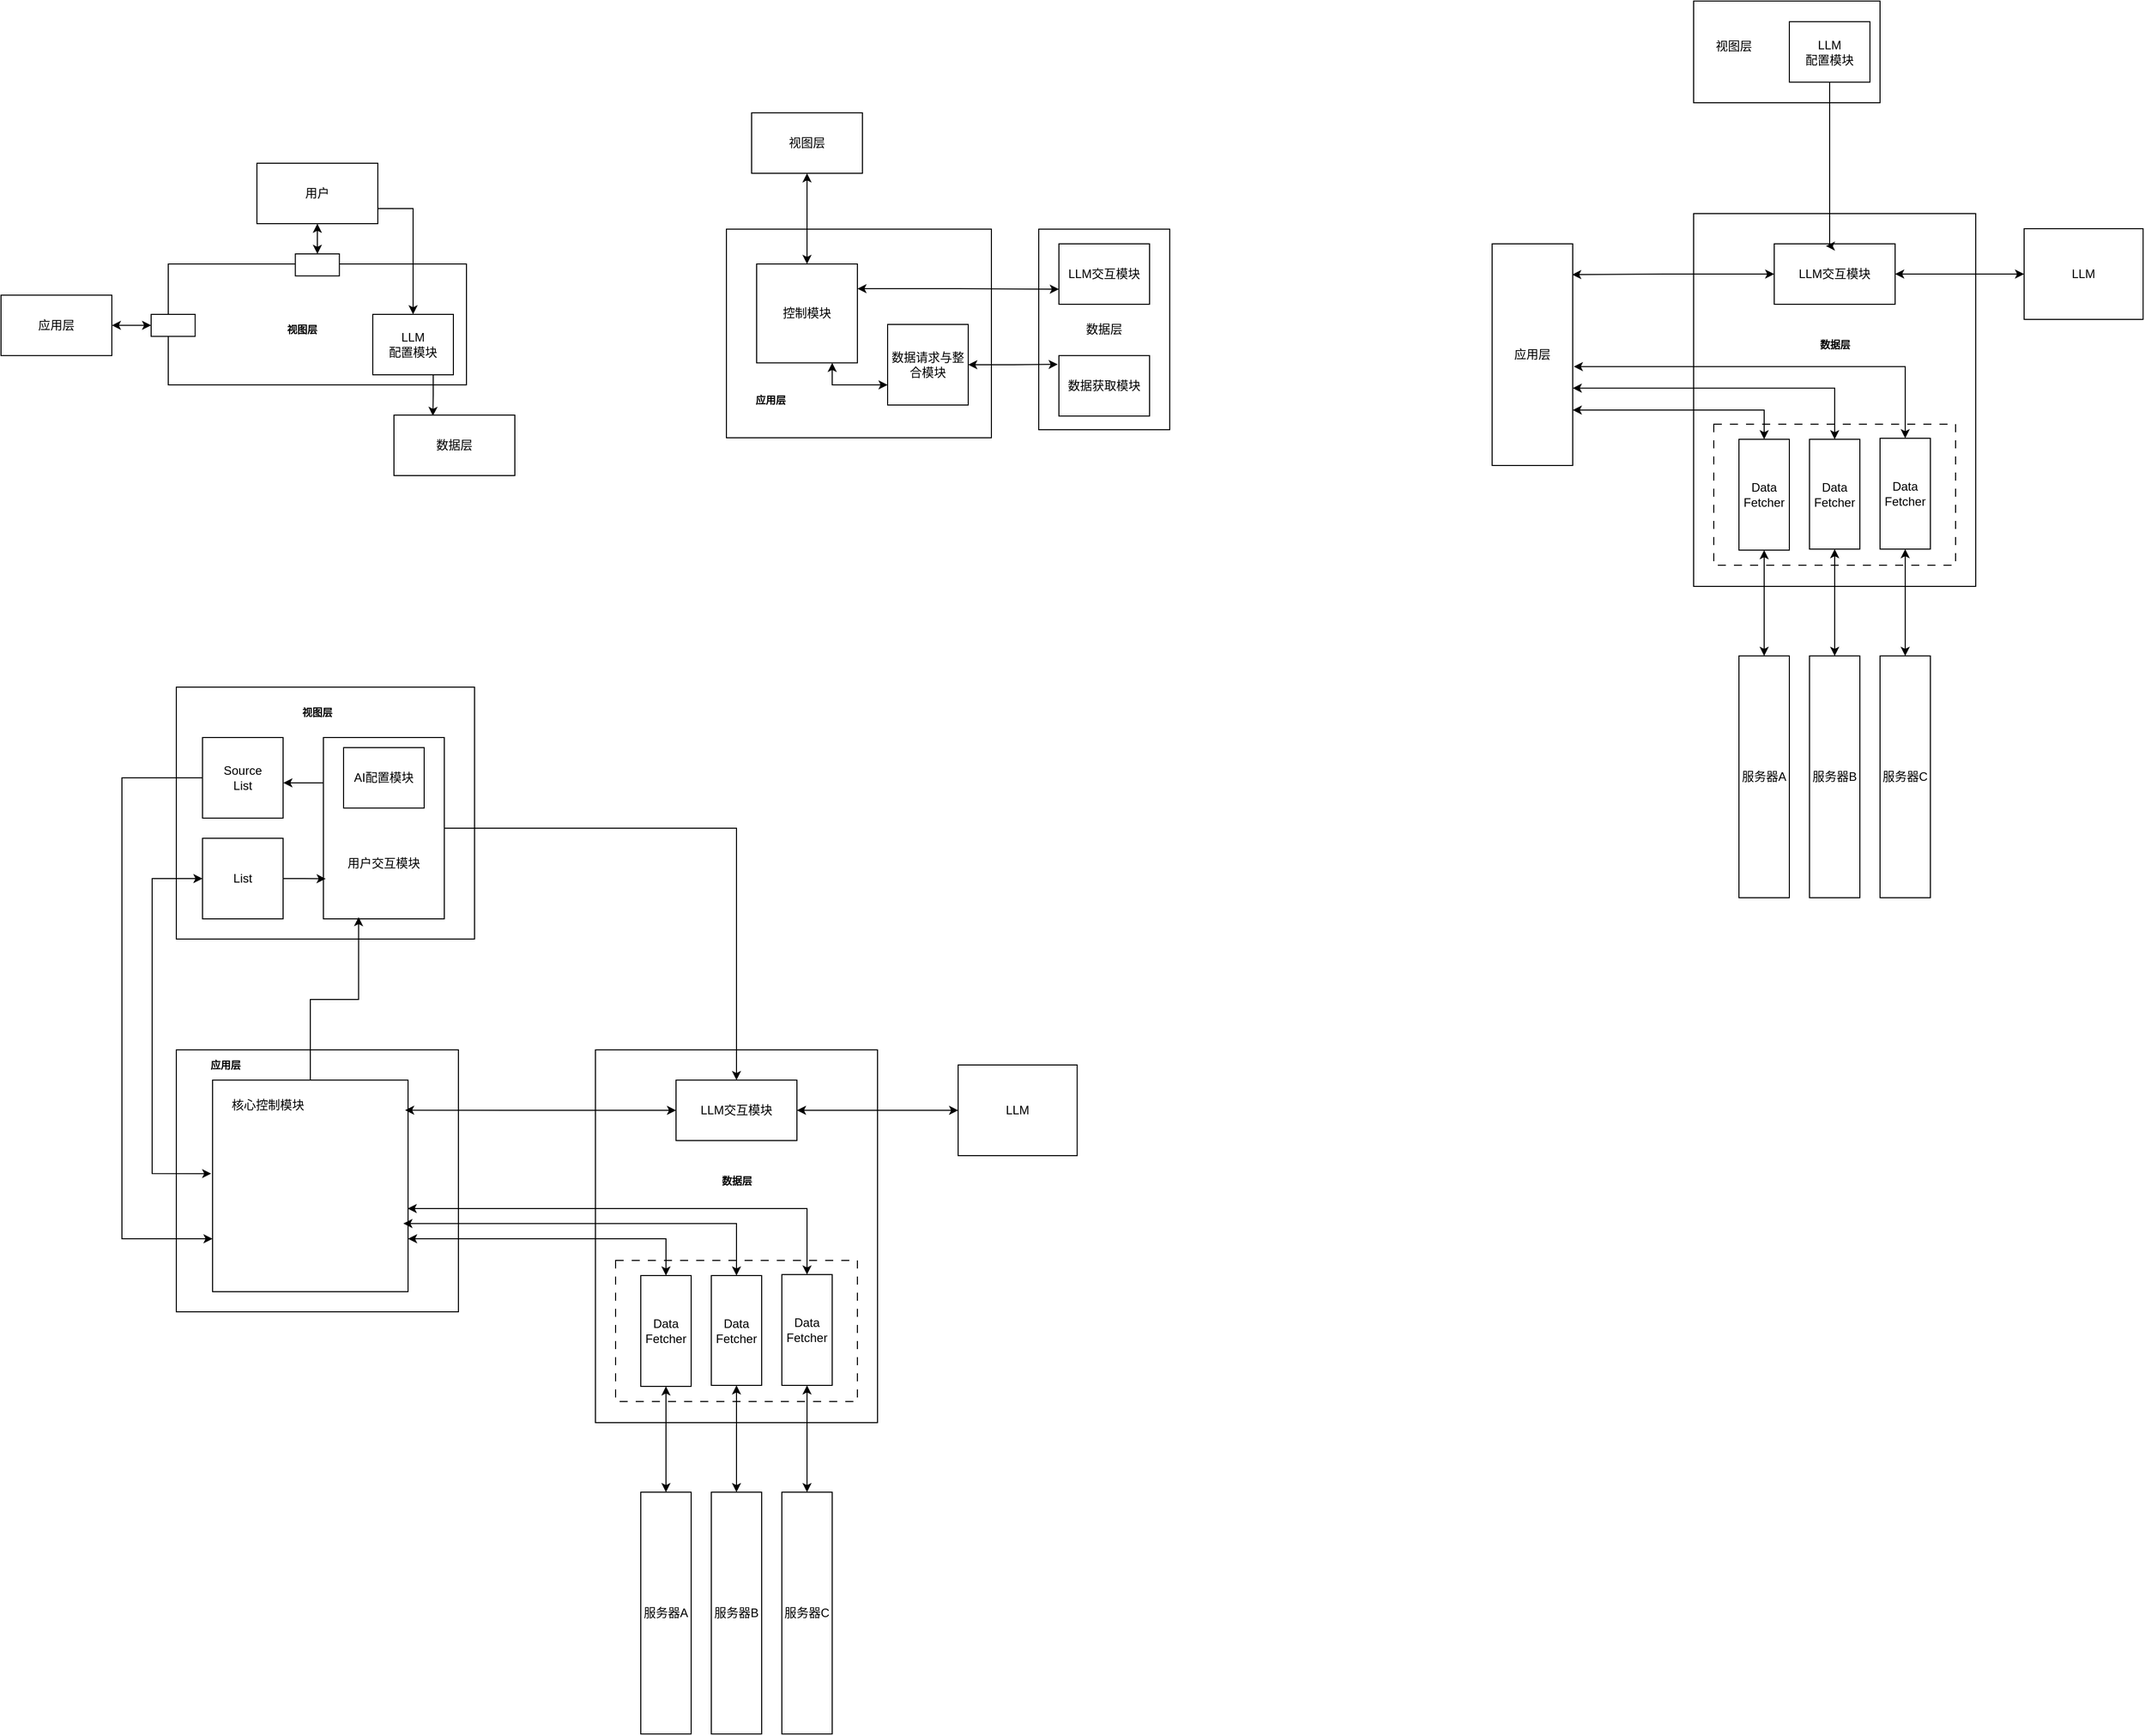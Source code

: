<mxfile version="26.2.12">
  <diagram name="第 1 页" id="hf9TLOxkJmJITZOPAGZx">
    <mxGraphModel dx="1172" dy="1901" grid="1" gridSize="10" guides="1" tooltips="1" connect="1" arrows="1" fold="1" page="1" pageScale="1" pageWidth="827" pageHeight="1169" math="0" shadow="0">
      <root>
        <mxCell id="0" />
        <mxCell id="1" parent="0" />
        <mxCell id="aK79IHoWiY9nvJ88uHWK-6" value="" style="rounded=0;whiteSpace=wrap;html=1;" parent="1" vertex="1">
          <mxGeometry x="650" y="490" width="280" height="370" as="geometry" />
        </mxCell>
        <mxCell id="aK79IHoWiY9nvJ88uHWK-26" value="" style="rounded=0;whiteSpace=wrap;html=1;dashed=1;dashPattern=8 8;" parent="1" vertex="1">
          <mxGeometry x="670" y="699" width="240" height="140" as="geometry" />
        </mxCell>
        <mxCell id="uirXqUWORqkVqbxP6Icd-42" value="" style="rounded=0;whiteSpace=wrap;html=1;" parent="1" vertex="1">
          <mxGeometry x="234" y="130" width="296" height="250" as="geometry" />
        </mxCell>
        <mxCell id="uirXqUWORqkVqbxP6Icd-11" value="" style="rounded=0;whiteSpace=wrap;html=1;" parent="1" vertex="1">
          <mxGeometry x="234" y="490" width="280" height="260" as="geometry" />
        </mxCell>
        <mxCell id="aK79IHoWiY9nvJ88uHWK-2" style="edgeStyle=orthogonalEdgeStyle;rounded=0;orthogonalLoop=1;jettySize=auto;html=1;exitX=0;exitY=0.5;exitDx=0;exitDy=0;entryX=0;entryY=0.75;entryDx=0;entryDy=0;" parent="1" source="uirXqUWORqkVqbxP6Icd-2" target="uirXqUWORqkVqbxP6Icd-14" edge="1">
          <mxGeometry relative="1" as="geometry">
            <Array as="points">
              <mxPoint x="180" y="220" />
              <mxPoint x="180" y="678" />
            </Array>
          </mxGeometry>
        </mxCell>
        <mxCell id="uirXqUWORqkVqbxP6Icd-2" value="Source&lt;div&gt;List&lt;/div&gt;" style="whiteSpace=wrap;html=1;aspect=fixed;" parent="1" vertex="1">
          <mxGeometry x="260" y="180" width="80" height="80" as="geometry" />
        </mxCell>
        <mxCell id="uirXqUWORqkVqbxP6Icd-13" style="edgeStyle=orthogonalEdgeStyle;rounded=0;orthogonalLoop=1;jettySize=auto;html=1;" parent="1" source="uirXqUWORqkVqbxP6Icd-7" target="uirXqUWORqkVqbxP6Icd-12" edge="1">
          <mxGeometry relative="1" as="geometry" />
        </mxCell>
        <mxCell id="uirXqUWORqkVqbxP6Icd-7" value="" style="rounded=0;whiteSpace=wrap;html=1;" parent="1" vertex="1">
          <mxGeometry x="380" y="180" width="120" height="180" as="geometry" />
        </mxCell>
        <mxCell id="uirXqUWORqkVqbxP6Icd-3" value="AI配置模块" style="rounded=0;whiteSpace=wrap;html=1;" parent="1" vertex="1">
          <mxGeometry x="400" y="190" width="80" height="60" as="geometry" />
        </mxCell>
        <mxCell id="uirXqUWORqkVqbxP6Icd-4" value="List" style="rounded=0;whiteSpace=wrap;html=1;" parent="1" vertex="1">
          <mxGeometry x="260" y="280" width="80" height="80" as="geometry" />
        </mxCell>
        <mxCell id="aK79IHoWiY9nvJ88uHWK-25" style="edgeStyle=orthogonalEdgeStyle;rounded=0;orthogonalLoop=1;jettySize=auto;html=1;exitX=1;exitY=0.5;exitDx=0;exitDy=0;entryX=0;entryY=0.5;entryDx=0;entryDy=0;startArrow=classic;startFill=1;" parent="1" source="uirXqUWORqkVqbxP6Icd-12" target="uirXqUWORqkVqbxP6Icd-40" edge="1">
          <mxGeometry relative="1" as="geometry" />
        </mxCell>
        <mxCell id="uirXqUWORqkVqbxP6Icd-12" value="LLM交互模块" style="rounded=0;whiteSpace=wrap;html=1;" parent="1" vertex="1">
          <mxGeometry x="730" y="520" width="120" height="60" as="geometry" />
        </mxCell>
        <mxCell id="aK79IHoWiY9nvJ88uHWK-11" style="edgeStyle=orthogonalEdgeStyle;rounded=0;orthogonalLoop=1;jettySize=auto;html=1;exitX=1;exitY=0.75;exitDx=0;exitDy=0;entryX=0.5;entryY=0;entryDx=0;entryDy=0;startArrow=classic;startFill=1;" parent="1" source="uirXqUWORqkVqbxP6Icd-14" target="uirXqUWORqkVqbxP6Icd-15" edge="1">
          <mxGeometry relative="1" as="geometry" />
        </mxCell>
        <mxCell id="uirXqUWORqkVqbxP6Icd-14" value="" style="rounded=0;whiteSpace=wrap;html=1;" parent="1" vertex="1">
          <mxGeometry x="270" y="520" width="194" height="210" as="geometry" />
        </mxCell>
        <mxCell id="uirXqUWORqkVqbxP6Icd-33" style="rounded=0;orthogonalLoop=1;jettySize=auto;html=1;exitX=0.5;exitY=1;exitDx=0;exitDy=0;entryX=0.5;entryY=0;entryDx=0;entryDy=0;startArrow=classic;startFill=1;" parent="1" source="uirXqUWORqkVqbxP6Icd-15" target="uirXqUWORqkVqbxP6Icd-27" edge="1">
          <mxGeometry relative="1" as="geometry" />
        </mxCell>
        <mxCell id="uirXqUWORqkVqbxP6Icd-15" value="Data&lt;div&gt;Fetcher&lt;/div&gt;" style="rounded=0;whiteSpace=wrap;html=1;" parent="1" vertex="1">
          <mxGeometry x="695" y="714" width="50" height="110" as="geometry" />
        </mxCell>
        <mxCell id="uirXqUWORqkVqbxP6Icd-32" style="edgeStyle=orthogonalEdgeStyle;rounded=0;orthogonalLoop=1;jettySize=auto;html=1;exitX=0.5;exitY=1;exitDx=0;exitDy=0;entryX=0.5;entryY=0;entryDx=0;entryDy=0;startArrow=classic;startFill=1;" parent="1" source="uirXqUWORqkVqbxP6Icd-16" target="uirXqUWORqkVqbxP6Icd-29" edge="1">
          <mxGeometry relative="1" as="geometry" />
        </mxCell>
        <mxCell id="uirXqUWORqkVqbxP6Icd-16" value="Data&lt;div&gt;Fetcher&lt;/div&gt;" style="rounded=0;whiteSpace=wrap;html=1;" parent="1" vertex="1">
          <mxGeometry x="765" y="714" width="50" height="109" as="geometry" />
        </mxCell>
        <mxCell id="uirXqUWORqkVqbxP6Icd-31" style="edgeStyle=orthogonalEdgeStyle;rounded=0;orthogonalLoop=1;jettySize=auto;html=1;exitX=0.5;exitY=1;exitDx=0;exitDy=0;entryX=0.5;entryY=0;entryDx=0;entryDy=0;startArrow=classic;startFill=1;" parent="1" source="uirXqUWORqkVqbxP6Icd-17" target="uirXqUWORqkVqbxP6Icd-30" edge="1">
          <mxGeometry relative="1" as="geometry" />
        </mxCell>
        <mxCell id="uirXqUWORqkVqbxP6Icd-17" value="Data&lt;div&gt;Fetcher&lt;/div&gt;" style="rounded=0;whiteSpace=wrap;html=1;" parent="1" vertex="1">
          <mxGeometry x="835" y="713" width="50" height="110" as="geometry" />
        </mxCell>
        <mxCell id="uirXqUWORqkVqbxP6Icd-26" style="edgeStyle=orthogonalEdgeStyle;rounded=0;orthogonalLoop=1;jettySize=auto;html=1;exitX=1;exitY=0.5;exitDx=0;exitDy=0;entryX=0.019;entryY=0.779;entryDx=0;entryDy=0;entryPerimeter=0;" parent="1" source="uirXqUWORqkVqbxP6Icd-4" target="uirXqUWORqkVqbxP6Icd-7" edge="1">
          <mxGeometry relative="1" as="geometry" />
        </mxCell>
        <mxCell id="uirXqUWORqkVqbxP6Icd-27" value="服务器A" style="rounded=0;whiteSpace=wrap;html=1;" parent="1" vertex="1">
          <mxGeometry x="695" y="929" width="50" height="240" as="geometry" />
        </mxCell>
        <mxCell id="uirXqUWORqkVqbxP6Icd-29" value="服务器B" style="rounded=0;whiteSpace=wrap;html=1;" parent="1" vertex="1">
          <mxGeometry x="765" y="929" width="50" height="240" as="geometry" />
        </mxCell>
        <mxCell id="uirXqUWORqkVqbxP6Icd-30" value="服务器C" style="rounded=0;whiteSpace=wrap;html=1;" parent="1" vertex="1">
          <mxGeometry x="835" y="929" width="50" height="240" as="geometry" />
        </mxCell>
        <mxCell id="uirXqUWORqkVqbxP6Icd-36" style="edgeStyle=orthogonalEdgeStyle;rounded=0;orthogonalLoop=1;jettySize=auto;html=1;exitX=0;exitY=0.25;exitDx=0;exitDy=0;entryX=1.002;entryY=0.559;entryDx=0;entryDy=0;entryPerimeter=0;" parent="1" source="uirXqUWORqkVqbxP6Icd-7" target="uirXqUWORqkVqbxP6Icd-2" edge="1">
          <mxGeometry relative="1" as="geometry" />
        </mxCell>
        <mxCell id="uirXqUWORqkVqbxP6Icd-40" value="LLM" style="rounded=0;whiteSpace=wrap;html=1;" parent="1" vertex="1">
          <mxGeometry x="1010" y="505" width="118.13" height="90" as="geometry" />
        </mxCell>
        <mxCell id="aK79IHoWiY9nvJ88uHWK-3" style="edgeStyle=orthogonalEdgeStyle;rounded=0;orthogonalLoop=1;jettySize=auto;html=1;exitX=0;exitY=0.5;exitDx=0;exitDy=0;entryX=-0.007;entryY=0.442;entryDx=0;entryDy=0;entryPerimeter=0;startArrow=classic;startFill=1;" parent="1" source="uirXqUWORqkVqbxP6Icd-4" target="uirXqUWORqkVqbxP6Icd-14" edge="1">
          <mxGeometry relative="1" as="geometry">
            <Array as="points">
              <mxPoint x="210" y="320" />
              <mxPoint x="210" y="613" />
            </Array>
          </mxGeometry>
        </mxCell>
        <mxCell id="aK79IHoWiY9nvJ88uHWK-13" style="edgeStyle=orthogonalEdgeStyle;rounded=0;orthogonalLoop=1;jettySize=auto;html=1;exitX=0.5;exitY=0;exitDx=0;exitDy=0;entryX=0.976;entryY=0.678;entryDx=0;entryDy=0;entryPerimeter=0;startArrow=classic;startFill=1;" parent="1" source="uirXqUWORqkVqbxP6Icd-16" target="uirXqUWORqkVqbxP6Icd-14" edge="1">
          <mxGeometry relative="1" as="geometry" />
        </mxCell>
        <mxCell id="aK79IHoWiY9nvJ88uHWK-14" style="edgeStyle=orthogonalEdgeStyle;rounded=0;orthogonalLoop=1;jettySize=auto;html=1;exitX=0.5;exitY=0;exitDx=0;exitDy=0;entryX=0.998;entryY=0.607;entryDx=0;entryDy=0;entryPerimeter=0;startArrow=classic;startFill=1;" parent="1" source="uirXqUWORqkVqbxP6Icd-17" target="uirXqUWORqkVqbxP6Icd-14" edge="1">
          <mxGeometry relative="1" as="geometry">
            <Array as="points">
              <mxPoint x="860" y="648" />
            </Array>
          </mxGeometry>
        </mxCell>
        <mxCell id="aK79IHoWiY9nvJ88uHWK-16" value="&lt;font size=&quot;1&quot;&gt;&lt;b&gt;视图层&lt;/b&gt;&lt;/font&gt;" style="text;html=1;align=center;verticalAlign=middle;whiteSpace=wrap;rounded=0;" parent="1" vertex="1">
          <mxGeometry x="319" y="140" width="110" height="30" as="geometry" />
        </mxCell>
        <mxCell id="aK79IHoWiY9nvJ88uHWK-17" value="用户交互模块" style="text;html=1;align=center;verticalAlign=middle;whiteSpace=wrap;rounded=0;" parent="1" vertex="1">
          <mxGeometry x="390" y="290" width="100" height="30" as="geometry" />
        </mxCell>
        <mxCell id="aK79IHoWiY9nvJ88uHWK-18" style="edgeStyle=orthogonalEdgeStyle;rounded=0;orthogonalLoop=1;jettySize=auto;html=1;exitX=0;exitY=0.5;exitDx=0;exitDy=0;entryX=0.985;entryY=0.142;entryDx=0;entryDy=0;entryPerimeter=0;startArrow=classic;startFill=1;" parent="1" source="uirXqUWORqkVqbxP6Icd-12" target="uirXqUWORqkVqbxP6Icd-14" edge="1">
          <mxGeometry relative="1" as="geometry" />
        </mxCell>
        <mxCell id="aK79IHoWiY9nvJ88uHWK-20" value="&lt;font size=&quot;1&quot;&gt;&lt;b&gt;应用层&lt;/b&gt;&lt;/font&gt;" style="text;html=1;align=center;verticalAlign=middle;whiteSpace=wrap;rounded=0;" parent="1" vertex="1">
          <mxGeometry x="240" y="490" width="86" height="30" as="geometry" />
        </mxCell>
        <mxCell id="aK79IHoWiY9nvJ88uHWK-21" style="edgeStyle=orthogonalEdgeStyle;rounded=0;orthogonalLoop=1;jettySize=auto;html=1;exitX=0.5;exitY=0;exitDx=0;exitDy=0;entryX=0.291;entryY=0.99;entryDx=0;entryDy=0;entryPerimeter=0;" parent="1" source="uirXqUWORqkVqbxP6Icd-14" target="uirXqUWORqkVqbxP6Icd-7" edge="1">
          <mxGeometry relative="1" as="geometry" />
        </mxCell>
        <mxCell id="aK79IHoWiY9nvJ88uHWK-24" value="&lt;font size=&quot;1&quot;&gt;&lt;b&gt;数据层&lt;/b&gt;&lt;/font&gt;" style="text;html=1;align=center;verticalAlign=middle;whiteSpace=wrap;rounded=0;" parent="1" vertex="1">
          <mxGeometry x="737.5" y="605" width="105" height="30" as="geometry" />
        </mxCell>
        <mxCell id="aK79IHoWiY9nvJ88uHWK-30" value="核心控制模块" style="text;html=1;align=center;verticalAlign=middle;whiteSpace=wrap;rounded=0;" parent="1" vertex="1">
          <mxGeometry x="280" y="530" width="90" height="30" as="geometry" />
        </mxCell>
        <mxCell id="_K15StUsaY39ZyzTZjal-35" value="" style="rounded=0;whiteSpace=wrap;html=1;" vertex="1" parent="1">
          <mxGeometry x="226" y="-290" width="296" height="120" as="geometry" />
        </mxCell>
        <mxCell id="_K15StUsaY39ZyzTZjal-38" value="LLM&lt;div&gt;配置模块&lt;/div&gt;" style="rounded=0;whiteSpace=wrap;html=1;" vertex="1" parent="1">
          <mxGeometry x="429" y="-240" width="80" height="60" as="geometry" />
        </mxCell>
        <mxCell id="_K15StUsaY39ZyzTZjal-42" value="&lt;font size=&quot;1&quot;&gt;&lt;b&gt;视图层&lt;/b&gt;&lt;/font&gt;" style="text;html=1;align=center;verticalAlign=middle;whiteSpace=wrap;rounded=0;" vertex="1" parent="1">
          <mxGeometry x="304" y="-240" width="110" height="30" as="geometry" />
        </mxCell>
        <mxCell id="_K15StUsaY39ZyzTZjal-50" style="edgeStyle=orthogonalEdgeStyle;rounded=0;orthogonalLoop=1;jettySize=auto;html=1;exitX=0.5;exitY=1;exitDx=0;exitDy=0;startArrow=classic;startFill=1;" edge="1" parent="1" source="_K15StUsaY39ZyzTZjal-44" target="_K15StUsaY39ZyzTZjal-51">
          <mxGeometry relative="1" as="geometry">
            <mxPoint x="373.69" y="-300" as="targetPoint" />
          </mxGeometry>
        </mxCell>
        <mxCell id="_K15StUsaY39ZyzTZjal-53" style="edgeStyle=orthogonalEdgeStyle;rounded=0;orthogonalLoop=1;jettySize=auto;html=1;exitX=1;exitY=0.75;exitDx=0;exitDy=0;" edge="1" parent="1" source="_K15StUsaY39ZyzTZjal-44" target="_K15StUsaY39ZyzTZjal-38">
          <mxGeometry relative="1" as="geometry" />
        </mxCell>
        <mxCell id="_K15StUsaY39ZyzTZjal-44" value="用户" style="rounded=0;whiteSpace=wrap;html=1;" vertex="1" parent="1">
          <mxGeometry x="314" y="-390" width="120" height="60" as="geometry" />
        </mxCell>
        <mxCell id="_K15StUsaY39ZyzTZjal-55" style="edgeStyle=orthogonalEdgeStyle;rounded=0;orthogonalLoop=1;jettySize=auto;html=1;exitX=1;exitY=0.5;exitDx=0;exitDy=0;entryX=0;entryY=0.5;entryDx=0;entryDy=0;startArrow=classic;startFill=1;" edge="1" parent="1" source="_K15StUsaY39ZyzTZjal-45" target="_K15StUsaY39ZyzTZjal-54">
          <mxGeometry relative="1" as="geometry" />
        </mxCell>
        <mxCell id="_K15StUsaY39ZyzTZjal-45" value="应用层" style="rounded=0;whiteSpace=wrap;html=1;" vertex="1" parent="1">
          <mxGeometry x="60" y="-259.08" width="110" height="60" as="geometry" />
        </mxCell>
        <mxCell id="_K15StUsaY39ZyzTZjal-46" value="数据层" style="rounded=0;whiteSpace=wrap;html=1;" vertex="1" parent="1">
          <mxGeometry x="450" y="-140" width="120" height="60" as="geometry" />
        </mxCell>
        <mxCell id="_K15StUsaY39ZyzTZjal-51" value="" style="rounded=0;whiteSpace=wrap;html=1;" vertex="1" parent="1">
          <mxGeometry x="352.15" y="-300" width="43.69" height="21.84" as="geometry" />
        </mxCell>
        <mxCell id="_K15StUsaY39ZyzTZjal-52" style="edgeStyle=orthogonalEdgeStyle;rounded=0;orthogonalLoop=1;jettySize=auto;html=1;exitX=0.75;exitY=1;exitDx=0;exitDy=0;entryX=0.322;entryY=0.013;entryDx=0;entryDy=0;entryPerimeter=0;" edge="1" parent="1" source="_K15StUsaY39ZyzTZjal-38" target="_K15StUsaY39ZyzTZjal-46">
          <mxGeometry relative="1" as="geometry" />
        </mxCell>
        <mxCell id="_K15StUsaY39ZyzTZjal-54" value="" style="rounded=0;whiteSpace=wrap;html=1;" vertex="1" parent="1">
          <mxGeometry x="209.0" y="-240" width="43.69" height="21.84" as="geometry" />
        </mxCell>
        <mxCell id="_K15StUsaY39ZyzTZjal-56" value="" style="rounded=0;whiteSpace=wrap;html=1;" vertex="1" parent="1">
          <mxGeometry x="780" y="-324.58" width="263" height="207.07" as="geometry" />
        </mxCell>
        <mxCell id="_K15StUsaY39ZyzTZjal-58" value="&lt;font size=&quot;1&quot;&gt;&lt;b&gt;应用层&lt;/b&gt;&lt;/font&gt;" style="text;html=1;align=center;verticalAlign=middle;whiteSpace=wrap;rounded=0;" vertex="1" parent="1">
          <mxGeometry x="780.5" y="-170" width="86" height="30" as="geometry" />
        </mxCell>
        <mxCell id="_K15StUsaY39ZyzTZjal-60" value="数据层" style="rounded=0;whiteSpace=wrap;html=1;" vertex="1" parent="1">
          <mxGeometry x="1090" y="-324.58" width="130" height="199.08" as="geometry" />
        </mxCell>
        <mxCell id="_K15StUsaY39ZyzTZjal-70" style="edgeStyle=orthogonalEdgeStyle;rounded=0;orthogonalLoop=1;jettySize=auto;html=1;exitX=0.5;exitY=1;exitDx=0;exitDy=0;entryX=0.5;entryY=0;entryDx=0;entryDy=0;startArrow=classic;startFill=1;" edge="1" parent="1" source="_K15StUsaY39ZyzTZjal-61" target="_K15StUsaY39ZyzTZjal-64">
          <mxGeometry relative="1" as="geometry" />
        </mxCell>
        <mxCell id="_K15StUsaY39ZyzTZjal-61" value="视图层" style="rounded=0;whiteSpace=wrap;html=1;" vertex="1" parent="1">
          <mxGeometry x="805" y="-440" width="110" height="60" as="geometry" />
        </mxCell>
        <mxCell id="_K15StUsaY39ZyzTZjal-76" style="edgeStyle=orthogonalEdgeStyle;rounded=0;orthogonalLoop=1;jettySize=auto;html=1;exitX=0.75;exitY=1;exitDx=0;exitDy=0;entryX=0;entryY=0.75;entryDx=0;entryDy=0;startArrow=classic;startFill=1;" edge="1" parent="1" source="_K15StUsaY39ZyzTZjal-64" target="_K15StUsaY39ZyzTZjal-69">
          <mxGeometry relative="1" as="geometry" />
        </mxCell>
        <mxCell id="_K15StUsaY39ZyzTZjal-64" value="控制模块" style="rounded=0;whiteSpace=wrap;html=1;" vertex="1" parent="1">
          <mxGeometry x="810" y="-290" width="100" height="98.16" as="geometry" />
        </mxCell>
        <mxCell id="_K15StUsaY39ZyzTZjal-69" value="数据请求与整合模块" style="rounded=0;whiteSpace=wrap;html=1;" vertex="1" parent="1">
          <mxGeometry x="940" y="-230" width="80" height="80" as="geometry" />
        </mxCell>
        <mxCell id="_K15StUsaY39ZyzTZjal-71" style="edgeStyle=orthogonalEdgeStyle;rounded=0;orthogonalLoop=1;jettySize=auto;html=1;exitX=1;exitY=0.5;exitDx=0;exitDy=0;entryX=-0.013;entryY=0.145;entryDx=0;entryDy=0;entryPerimeter=0;startArrow=classic;startFill=1;" edge="1" parent="1" source="_K15StUsaY39ZyzTZjal-69" target="_K15StUsaY39ZyzTZjal-74">
          <mxGeometry relative="1" as="geometry" />
        </mxCell>
        <mxCell id="_K15StUsaY39ZyzTZjal-72" style="edgeStyle=orthogonalEdgeStyle;rounded=0;orthogonalLoop=1;jettySize=auto;html=1;exitX=1;exitY=0.25;exitDx=0;exitDy=0;entryX=0;entryY=0.75;entryDx=0;entryDy=0;startArrow=classic;startFill=1;" edge="1" parent="1" source="_K15StUsaY39ZyzTZjal-64" target="_K15StUsaY39ZyzTZjal-73">
          <mxGeometry relative="1" as="geometry" />
        </mxCell>
        <mxCell id="_K15StUsaY39ZyzTZjal-73" value="LLM交互模块" style="rounded=0;whiteSpace=wrap;html=1;" vertex="1" parent="1">
          <mxGeometry x="1110" y="-310" width="90" height="60" as="geometry" />
        </mxCell>
        <mxCell id="_K15StUsaY39ZyzTZjal-74" value="数据获取模块" style="rounded=0;whiteSpace=wrap;html=1;" vertex="1" parent="1">
          <mxGeometry x="1110" y="-199.08" width="90" height="60" as="geometry" />
        </mxCell>
        <mxCell id="_K15StUsaY39ZyzTZjal-77" value="" style="rounded=0;whiteSpace=wrap;html=1;" vertex="1" parent="1">
          <mxGeometry x="1740" y="-340" width="280" height="370" as="geometry" />
        </mxCell>
        <mxCell id="_K15StUsaY39ZyzTZjal-78" value="" style="rounded=0;whiteSpace=wrap;html=1;dashed=1;dashPattern=8 8;" vertex="1" parent="1">
          <mxGeometry x="1760" y="-131" width="240" height="140" as="geometry" />
        </mxCell>
        <mxCell id="_K15StUsaY39ZyzTZjal-79" style="edgeStyle=orthogonalEdgeStyle;rounded=0;orthogonalLoop=1;jettySize=auto;html=1;exitX=1;exitY=0.5;exitDx=0;exitDy=0;entryX=0;entryY=0.5;entryDx=0;entryDy=0;startArrow=classic;startFill=1;" edge="1" parent="1" source="_K15StUsaY39ZyzTZjal-80" target="_K15StUsaY39ZyzTZjal-90">
          <mxGeometry relative="1" as="geometry" />
        </mxCell>
        <mxCell id="_K15StUsaY39ZyzTZjal-80" value="LLM交互模块" style="rounded=0;whiteSpace=wrap;html=1;" vertex="1" parent="1">
          <mxGeometry x="1820" y="-310" width="120" height="60" as="geometry" />
        </mxCell>
        <mxCell id="_K15StUsaY39ZyzTZjal-81" style="rounded=0;orthogonalLoop=1;jettySize=auto;html=1;exitX=0.5;exitY=1;exitDx=0;exitDy=0;entryX=0.5;entryY=0;entryDx=0;entryDy=0;startArrow=classic;startFill=1;" edge="1" parent="1" source="_K15StUsaY39ZyzTZjal-82" target="_K15StUsaY39ZyzTZjal-87">
          <mxGeometry relative="1" as="geometry" />
        </mxCell>
        <mxCell id="_K15StUsaY39ZyzTZjal-82" value="Data&lt;div&gt;Fetcher&lt;/div&gt;" style="rounded=0;whiteSpace=wrap;html=1;" vertex="1" parent="1">
          <mxGeometry x="1785" y="-116" width="50" height="110" as="geometry" />
        </mxCell>
        <mxCell id="_K15StUsaY39ZyzTZjal-83" style="edgeStyle=orthogonalEdgeStyle;rounded=0;orthogonalLoop=1;jettySize=auto;html=1;exitX=0.5;exitY=1;exitDx=0;exitDy=0;entryX=0.5;entryY=0;entryDx=0;entryDy=0;startArrow=classic;startFill=1;" edge="1" parent="1" source="_K15StUsaY39ZyzTZjal-84" target="_K15StUsaY39ZyzTZjal-88">
          <mxGeometry relative="1" as="geometry" />
        </mxCell>
        <mxCell id="_K15StUsaY39ZyzTZjal-84" value="Data&lt;div&gt;Fetcher&lt;/div&gt;" style="rounded=0;whiteSpace=wrap;html=1;" vertex="1" parent="1">
          <mxGeometry x="1855" y="-116" width="50" height="109" as="geometry" />
        </mxCell>
        <mxCell id="_K15StUsaY39ZyzTZjal-85" style="edgeStyle=orthogonalEdgeStyle;rounded=0;orthogonalLoop=1;jettySize=auto;html=1;exitX=0.5;exitY=1;exitDx=0;exitDy=0;entryX=0.5;entryY=0;entryDx=0;entryDy=0;startArrow=classic;startFill=1;" edge="1" parent="1" source="_K15StUsaY39ZyzTZjal-86" target="_K15StUsaY39ZyzTZjal-89">
          <mxGeometry relative="1" as="geometry" />
        </mxCell>
        <mxCell id="_K15StUsaY39ZyzTZjal-86" value="Data&lt;div&gt;Fetcher&lt;/div&gt;" style="rounded=0;whiteSpace=wrap;html=1;" vertex="1" parent="1">
          <mxGeometry x="1925" y="-117" width="50" height="110" as="geometry" />
        </mxCell>
        <mxCell id="_K15StUsaY39ZyzTZjal-87" value="服务器A" style="rounded=0;whiteSpace=wrap;html=1;" vertex="1" parent="1">
          <mxGeometry x="1785" y="99" width="50" height="240" as="geometry" />
        </mxCell>
        <mxCell id="_K15StUsaY39ZyzTZjal-88" value="服务器B" style="rounded=0;whiteSpace=wrap;html=1;" vertex="1" parent="1">
          <mxGeometry x="1855" y="99" width="50" height="240" as="geometry" />
        </mxCell>
        <mxCell id="_K15StUsaY39ZyzTZjal-89" value="服务器C" style="rounded=0;whiteSpace=wrap;html=1;" vertex="1" parent="1">
          <mxGeometry x="1925" y="99" width="50" height="240" as="geometry" />
        </mxCell>
        <mxCell id="_K15StUsaY39ZyzTZjal-90" value="LLM" style="rounded=0;whiteSpace=wrap;html=1;" vertex="1" parent="1">
          <mxGeometry x="2068" y="-325" width="118.13" height="90" as="geometry" />
        </mxCell>
        <mxCell id="_K15StUsaY39ZyzTZjal-91" value="&lt;font size=&quot;1&quot;&gt;&lt;b&gt;数据层&lt;/b&gt;&lt;/font&gt;" style="text;html=1;align=center;verticalAlign=middle;whiteSpace=wrap;rounded=0;" vertex="1" parent="1">
          <mxGeometry x="1827.5" y="-225" width="105" height="30" as="geometry" />
        </mxCell>
        <mxCell id="_K15StUsaY39ZyzTZjal-93" value="" style="rounded=0;whiteSpace=wrap;html=1;" vertex="1" parent="1">
          <mxGeometry x="1740" y="-550.91" width="185" height="100.91" as="geometry" />
        </mxCell>
        <mxCell id="_K15StUsaY39ZyzTZjal-95" value="LLM&lt;div&gt;配置模块&lt;/div&gt;" style="rounded=0;whiteSpace=wrap;html=1;" vertex="1" parent="1">
          <mxGeometry x="1835" y="-530.45" width="80" height="60" as="geometry" />
        </mxCell>
        <mxCell id="_K15StUsaY39ZyzTZjal-96" value="&lt;span style=&quot;text-align: center;&quot;&gt;视图层&lt;/span&gt;" style="text;whiteSpace=wrap;html=1;" vertex="1" parent="1">
          <mxGeometry x="1760" y="-520.45" width="80" height="40" as="geometry" />
        </mxCell>
        <mxCell id="_K15StUsaY39ZyzTZjal-100" style="edgeStyle=orthogonalEdgeStyle;rounded=0;orthogonalLoop=1;jettySize=auto;html=1;exitX=1;exitY=0.75;exitDx=0;exitDy=0;entryX=0.5;entryY=0;entryDx=0;entryDy=0;startArrow=classic;startFill=1;" edge="1" parent="1" source="_K15StUsaY39ZyzTZjal-97" target="_K15StUsaY39ZyzTZjal-82">
          <mxGeometry relative="1" as="geometry" />
        </mxCell>
        <mxCell id="_K15StUsaY39ZyzTZjal-97" value="应用层" style="rounded=0;whiteSpace=wrap;html=1;" vertex="1" parent="1">
          <mxGeometry x="1540" y="-310" width="80" height="220" as="geometry" />
        </mxCell>
        <mxCell id="_K15StUsaY39ZyzTZjal-101" style="edgeStyle=orthogonalEdgeStyle;rounded=0;orthogonalLoop=1;jettySize=auto;html=1;exitX=0;exitY=0.5;exitDx=0;exitDy=0;entryX=0.993;entryY=0.139;entryDx=0;entryDy=0;entryPerimeter=0;startArrow=classic;startFill=1;" edge="1" parent="1" source="_K15StUsaY39ZyzTZjal-80" target="_K15StUsaY39ZyzTZjal-97">
          <mxGeometry relative="1" as="geometry" />
        </mxCell>
        <mxCell id="_K15StUsaY39ZyzTZjal-102" style="edgeStyle=orthogonalEdgeStyle;rounded=0;orthogonalLoop=1;jettySize=auto;html=1;exitX=0.5;exitY=0;exitDx=0;exitDy=0;entryX=1;entryY=0.651;entryDx=0;entryDy=0;entryPerimeter=0;startArrow=classic;startFill=1;" edge="1" parent="1" source="_K15StUsaY39ZyzTZjal-84" target="_K15StUsaY39ZyzTZjal-97">
          <mxGeometry relative="1" as="geometry" />
        </mxCell>
        <mxCell id="_K15StUsaY39ZyzTZjal-103" style="edgeStyle=orthogonalEdgeStyle;rounded=0;orthogonalLoop=1;jettySize=auto;html=1;exitX=0.5;exitY=0;exitDx=0;exitDy=0;entryX=1.013;entryY=0.554;entryDx=0;entryDy=0;entryPerimeter=0;startArrow=classic;startFill=1;" edge="1" parent="1" source="_K15StUsaY39ZyzTZjal-86" target="_K15StUsaY39ZyzTZjal-97">
          <mxGeometry relative="1" as="geometry" />
        </mxCell>
        <mxCell id="_K15StUsaY39ZyzTZjal-104" style="edgeStyle=orthogonalEdgeStyle;rounded=0;orthogonalLoop=1;jettySize=auto;html=1;exitX=0.5;exitY=1;exitDx=0;exitDy=0;entryX=0.427;entryY=0.036;entryDx=0;entryDy=0;entryPerimeter=0;" edge="1" parent="1" source="_K15StUsaY39ZyzTZjal-95" target="_K15StUsaY39ZyzTZjal-80">
          <mxGeometry relative="1" as="geometry">
            <Array as="points">
              <mxPoint x="1875" y="-308" />
            </Array>
          </mxGeometry>
        </mxCell>
      </root>
    </mxGraphModel>
  </diagram>
</mxfile>
